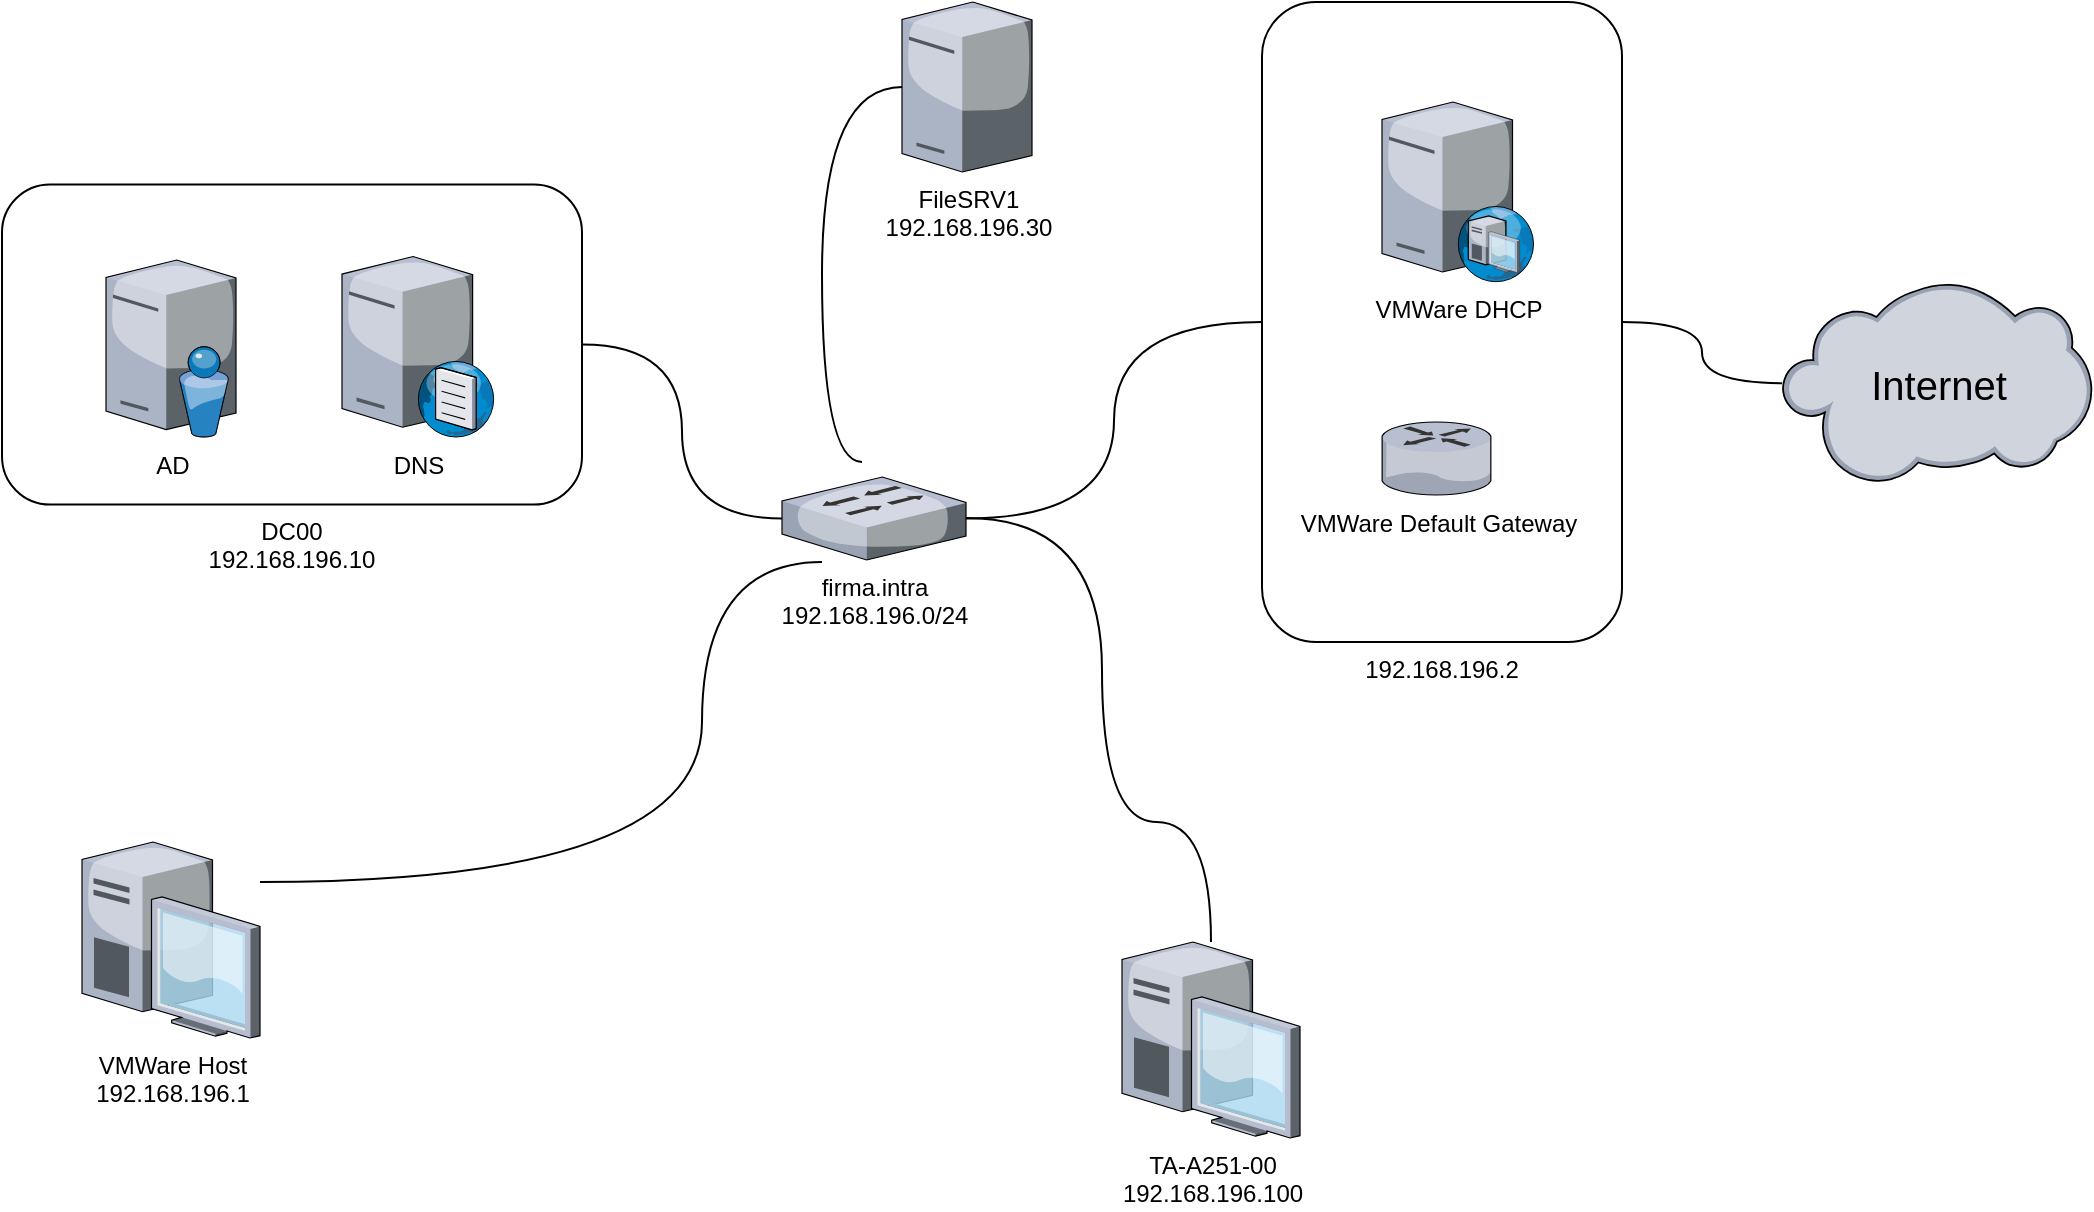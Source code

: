 <mxfile version="13.6.2" type="device"><diagram id="7cW0JE-eU14cNbqu_rir" name="Page-1"><mxGraphModel dx="1420" dy="790" grid="1" gridSize="10" guides="1" tooltips="1" connect="1" arrows="1" fold="1" page="1" pageScale="1" pageWidth="1100" pageHeight="850" math="0" shadow="0"><root><mxCell id="0"/><mxCell id="1" parent="0"/><mxCell id="KoJnOiGc405FLf6AwquW-13" style="edgeStyle=orthogonalEdgeStyle;curved=1;orthogonalLoop=1;jettySize=auto;html=1;endArrow=none;endFill=0;fontSize=20;" edge="1" parent="1" source="KoJnOiGc405FLf6AwquW-11" target="KoJnOiGc405FLf6AwquW-4"><mxGeometry relative="1" as="geometry"/></mxCell><mxCell id="KoJnOiGc405FLf6AwquW-17" style="edgeStyle=orthogonalEdgeStyle;curved=1;orthogonalLoop=1;jettySize=auto;html=1;endArrow=none;endFill=0;fontSize=20;" edge="1" parent="1" source="KoJnOiGc405FLf6AwquW-2"><mxGeometry relative="1" as="geometry"><mxPoint x="460" y="310" as="targetPoint"/><Array as="points"><mxPoint x="440" y="123"/></Array></mxGeometry></mxCell><mxCell id="KoJnOiGc405FLf6AwquW-2" value="FileSRV1&lt;br&gt;192.168.196.30" style="verticalLabelPosition=bottom;aspect=fixed;html=1;verticalAlign=top;strokeColor=none;align=center;outlineConnect=0;shape=mxgraph.citrix.tower_server;" vertex="1" parent="1"><mxGeometry x="480" y="80" width="65" height="85" as="geometry"/></mxCell><mxCell id="KoJnOiGc405FLf6AwquW-16" style="edgeStyle=orthogonalEdgeStyle;curved=1;orthogonalLoop=1;jettySize=auto;html=1;endArrow=none;endFill=0;fontSize=20;" edge="1" parent="1" source="KoJnOiGc405FLf6AwquW-3" target="KoJnOiGc405FLf6AwquW-4"><mxGeometry relative="1" as="geometry"><Array as="points"><mxPoint x="635" y="490"/><mxPoint x="580" y="490"/><mxPoint x="580" y="338"/></Array></mxGeometry></mxCell><mxCell id="KoJnOiGc405FLf6AwquW-3" value="TA-A251-00&lt;br&gt;192.168.196.100" style="verticalLabelPosition=bottom;aspect=fixed;html=1;verticalAlign=top;strokeColor=none;align=center;outlineConnect=0;shape=mxgraph.citrix.desktop;" vertex="1" parent="1"><mxGeometry x="590" y="550" width="89" height="98" as="geometry"/></mxCell><mxCell id="KoJnOiGc405FLf6AwquW-4" value="firma.intra&lt;br&gt;192.168.196.0/24" style="verticalLabelPosition=bottom;aspect=fixed;html=1;verticalAlign=top;strokeColor=none;align=center;outlineConnect=0;shape=mxgraph.citrix.switch;" vertex="1" parent="1"><mxGeometry x="420" y="317.5" width="92" height="41.5" as="geometry"/></mxCell><mxCell id="KoJnOiGc405FLf6AwquW-18" style="edgeStyle=orthogonalEdgeStyle;curved=1;orthogonalLoop=1;jettySize=auto;html=1;entryX=1;entryY=0.5;entryDx=0;entryDy=0;endArrow=none;endFill=0;fontSize=20;" edge="1" parent="1" source="KoJnOiGc405FLf6AwquW-6" target="KoJnOiGc405FLf6AwquW-11"><mxGeometry relative="1" as="geometry"/></mxCell><mxCell id="KoJnOiGc405FLf6AwquW-6" value="Internet" style="verticalLabelPosition=middle;aspect=fixed;html=1;verticalAlign=middle;strokeColor=none;align=center;outlineConnect=0;shape=mxgraph.citrix.cloud;labelPosition=center;fontSize=20;" vertex="1" parent="1"><mxGeometry x="920" y="220" width="155" height="101.16" as="geometry"/></mxCell><mxCell id="KoJnOiGc405FLf6AwquW-15" style="edgeStyle=orthogonalEdgeStyle;curved=1;orthogonalLoop=1;jettySize=auto;html=1;endArrow=none;endFill=0;fontSize=20;" edge="1" parent="1" source="KoJnOiGc405FLf6AwquW-7"><mxGeometry relative="1" as="geometry"><mxPoint x="440" y="360" as="targetPoint"/><Array as="points"><mxPoint x="380" y="520"/><mxPoint x="380" y="360"/></Array></mxGeometry></mxCell><mxCell id="KoJnOiGc405FLf6AwquW-7" value="VMWare Host&lt;br&gt;192.168.196.1" style="verticalLabelPosition=bottom;aspect=fixed;html=1;verticalAlign=top;strokeColor=none;align=center;outlineConnect=0;shape=mxgraph.citrix.desktop;" vertex="1" parent="1"><mxGeometry x="70" y="500" width="89" height="98" as="geometry"/></mxCell><mxCell id="KoJnOiGc405FLf6AwquW-12" style="edgeStyle=orthogonalEdgeStyle;orthogonalLoop=1;jettySize=auto;html=1;fontSize=20;curved=1;endArrow=none;endFill=0;" edge="1" parent="1" source="KoJnOiGc405FLf6AwquW-8" target="KoJnOiGc405FLf6AwquW-4"><mxGeometry relative="1" as="geometry"/></mxCell><mxCell id="KoJnOiGc405FLf6AwquW-19" value="" style="group" vertex="1" connectable="0" parent="1"><mxGeometry x="660" y="80" width="180" height="320" as="geometry"/></mxCell><mxCell id="KoJnOiGc405FLf6AwquW-11" value="192.168.196.2" style="rounded=1;whiteSpace=wrap;html=1;labelPosition=center;verticalLabelPosition=bottom;align=center;verticalAlign=top;" vertex="1" parent="KoJnOiGc405FLf6AwquW-19"><mxGeometry width="180" height="320" as="geometry"/></mxCell><mxCell id="KoJnOiGc405FLf6AwquW-5" value="VMWare Default Gateway&lt;br&gt;" style="verticalLabelPosition=bottom;aspect=fixed;html=1;verticalAlign=top;strokeColor=none;align=center;outlineConnect=0;shape=mxgraph.citrix.router;" vertex="1" parent="KoJnOiGc405FLf6AwquW-19"><mxGeometry x="60" y="210" width="55" height="36.5" as="geometry"/></mxCell><mxCell id="KoJnOiGc405FLf6AwquW-10" value="VMWare DHCP" style="verticalLabelPosition=bottom;aspect=fixed;html=1;verticalAlign=top;strokeColor=none;align=center;outlineConnect=0;shape=mxgraph.citrix.dhcp_server;" vertex="1" parent="KoJnOiGc405FLf6AwquW-19"><mxGeometry x="60" y="50" width="76" height="90" as="geometry"/></mxCell><mxCell id="KoJnOiGc405FLf6AwquW-20" value="" style="group" vertex="1" connectable="0" parent="1"><mxGeometry x="30" y="171.25" width="290" height="160" as="geometry"/></mxCell><mxCell id="KoJnOiGc405FLf6AwquW-8" value="DC00&lt;br&gt;192.168.196.10" style="rounded=1;whiteSpace=wrap;html=1;verticalAlign=top;labelPosition=center;verticalLabelPosition=bottom;align=center;" vertex="1" parent="KoJnOiGc405FLf6AwquW-20"><mxGeometry width="290" height="160" as="geometry"/></mxCell><mxCell id="KoJnOiGc405FLf6AwquW-1" value="AD" style="verticalLabelPosition=bottom;aspect=fixed;html=1;verticalAlign=top;strokeColor=none;align=center;outlineConnect=0;shape=mxgraph.citrix.directory_server;" vertex="1" parent="KoJnOiGc405FLf6AwquW-20"><mxGeometry x="52" y="37.75" width="65" height="88.5" as="geometry"/></mxCell><mxCell id="KoJnOiGc405FLf6AwquW-9" value="DNS" style="verticalLabelPosition=bottom;aspect=fixed;html=1;verticalAlign=top;strokeColor=none;align=center;outlineConnect=0;shape=mxgraph.citrix.dns_server;" vertex="1" parent="KoJnOiGc405FLf6AwquW-20"><mxGeometry x="170" y="33.75" width="76.5" height="92.5" as="geometry"/></mxCell></root></mxGraphModel></diagram></mxfile>